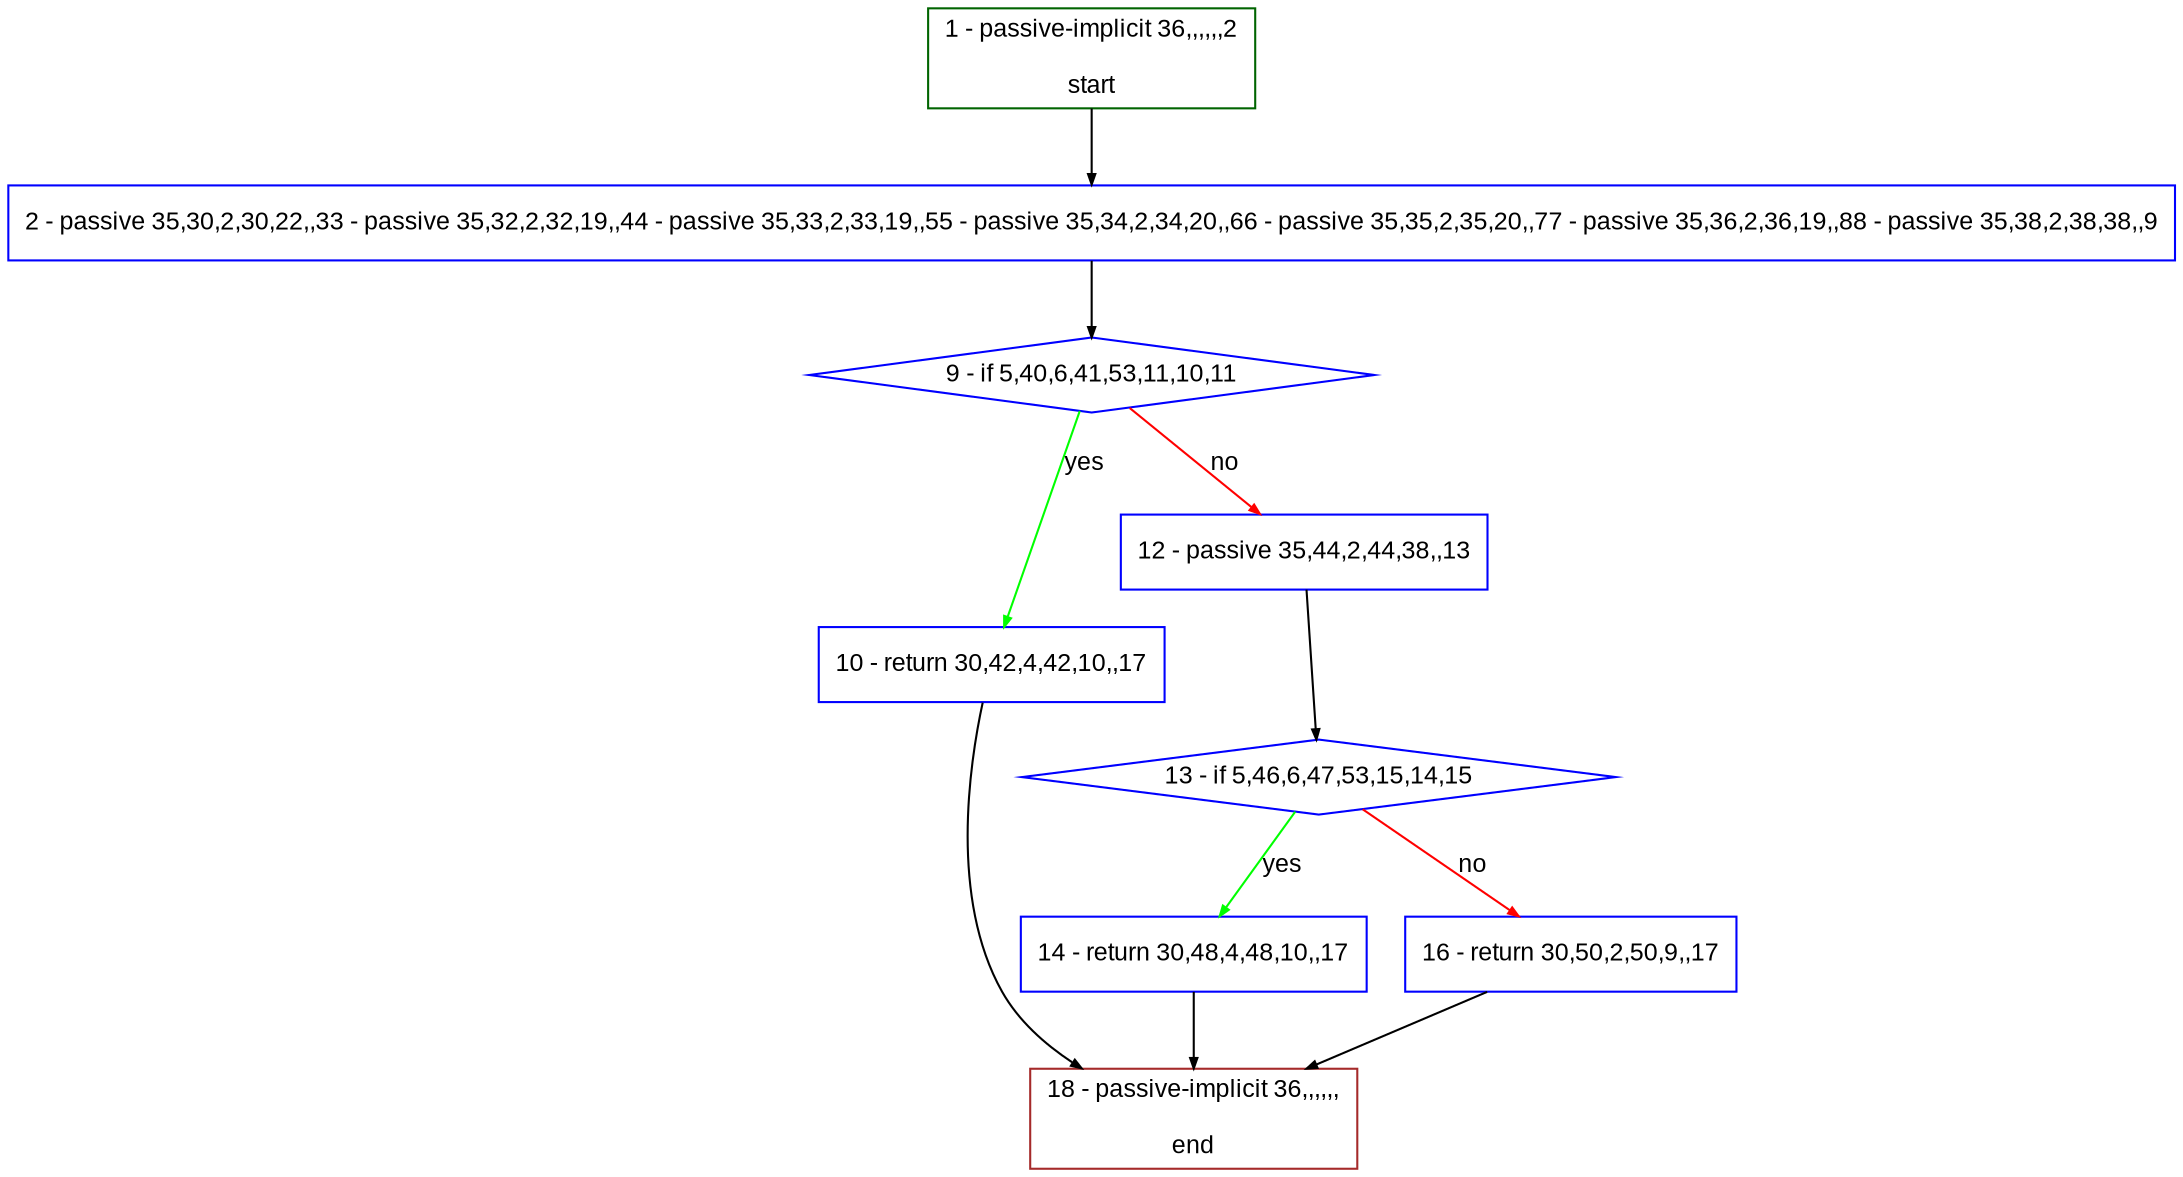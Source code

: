 digraph "" {
  graph [bgcolor="white", fillcolor="#FFFFCC", pack="true", packmode="clust", fontname="Arial", label="", fontsize="12", compound="true", style="rounded,filled"];
  node [node_initialized="no", fillcolor="white", fontname="Arial", label="", color="grey", fontsize="12", fixedsize="false", compound="true", shape="rectangle", style="filled"];
  edge [arrowtail="none", lhead="", fontcolor="black", fontname="Arial", label="", color="black", fontsize="12", arrowhead="normal", arrowsize="0.5", compound="true", ltail="", dir="forward"];
  __N1 [fillcolor="#ffffff", label="2 - passive 35,30,2,30,22,,33 - passive 35,32,2,32,19,,44 - passive 35,33,2,33,19,,55 - passive 35,34,2,34,20,,66 - passive 35,35,2,35,20,,77 - passive 35,36,2,36,19,,88 - passive 35,38,2,38,38,,9", color="#0000ff", shape="box", style="filled"];
  __N2 [fillcolor="#ffffff", label="1 - passive-implicit 36,,,,,,2\n\nstart", color="#006400", shape="box", style="filled"];
  __N3 [fillcolor="#ffffff", label="9 - if 5,40,6,41,53,11,10,11", color="#0000ff", shape="diamond", style="filled"];
  __N4 [fillcolor="#ffffff", label="10 - return 30,42,4,42,10,,17", color="#0000ff", shape="box", style="filled"];
  __N5 [fillcolor="#ffffff", label="12 - passive 35,44,2,44,38,,13", color="#0000ff", shape="box", style="filled"];
  __N6 [fillcolor="#ffffff", label="18 - passive-implicit 36,,,,,,\n\nend", color="#a52a2a", shape="box", style="filled"];
  __N7 [fillcolor="#ffffff", label="13 - if 5,46,6,47,53,15,14,15", color="#0000ff", shape="diamond", style="filled"];
  __N8 [fillcolor="#ffffff", label="14 - return 30,48,4,48,10,,17", color="#0000ff", shape="box", style="filled"];
  __N9 [fillcolor="#ffffff", label="16 - return 30,50,2,50,9,,17", color="#0000ff", shape="box", style="filled"];
  __N2 -> __N1 [arrowtail="none", color="#000000", label="", arrowhead="normal", dir="forward"];
  __N1 -> __N3 [arrowtail="none", color="#000000", label="", arrowhead="normal", dir="forward"];
  __N3 -> __N4 [arrowtail="none", color="#00ff00", label="yes", arrowhead="normal", dir="forward"];
  __N3 -> __N5 [arrowtail="none", color="#ff0000", label="no", arrowhead="normal", dir="forward"];
  __N4 -> __N6 [arrowtail="none", color="#000000", label="", arrowhead="normal", dir="forward"];
  __N5 -> __N7 [arrowtail="none", color="#000000", label="", arrowhead="normal", dir="forward"];
  __N7 -> __N8 [arrowtail="none", color="#00ff00", label="yes", arrowhead="normal", dir="forward"];
  __N7 -> __N9 [arrowtail="none", color="#ff0000", label="no", arrowhead="normal", dir="forward"];
  __N8 -> __N6 [arrowtail="none", color="#000000", label="", arrowhead="normal", dir="forward"];
  __N9 -> __N6 [arrowtail="none", color="#000000", label="", arrowhead="normal", dir="forward"];
}
